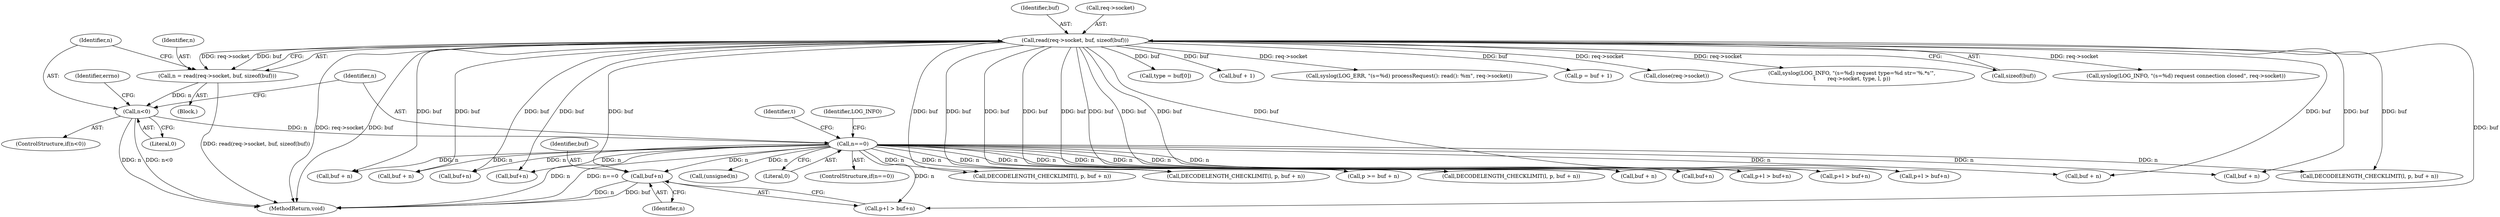 digraph "1_miniupnp_b238cade9a173c6f751a34acf8ccff838a62aa47@del" {
"1000772" [label="(Call,buf+n)"];
"1000141" [label="(Call,read(req->socket, buf, sizeof(buf)))"];
"1000174" [label="(Call,n==0)"];
"1000149" [label="(Call,n<0)"];
"1000139" [label="(Call,n = read(req->socket, buf, sizeof(buf)))"];
"1000895" [label="(Call,DECODELENGTH_CHECKLIMIT(l, p, buf + n))"];
"1000772" [label="(Call,buf+n)"];
"1000149" [label="(Call,n<0)"];
"1000145" [label="(Identifier,buf)"];
"1000173" [label="(ControlStructure,if(n==0))"];
"1000828" [label="(Call,DECODELENGTH_CHECKLIMIT(l, p, buf + n))"];
"1000176" [label="(Literal,0)"];
"1000218" [label="(Call,(unsigned)n)"];
"1000202" [label="(Call,buf + n)"];
"1000774" [label="(Identifier,n)"];
"1000768" [label="(Call,p+l > buf+n)"];
"1000189" [label="(Call,type = buf[0])"];
"1000150" [label="(Identifier,n)"];
"1000199" [label="(Call,DECODELENGTH_CHECKLIMIT(l, p, buf + n))"];
"1000175" [label="(Identifier,n)"];
"1000902" [label="(Call,p+l > buf+n)"];
"1000196" [label="(Call,buf + 1)"];
"1000140" [label="(Identifier,n)"];
"1000151" [label="(Literal,0)"];
"1000156" [label="(Identifier,errno)"];
"1000166" [label="(Call,syslog(LOG_ERR, \"(s=%d) processRequest(): read(): %m\", req->socket))"];
"1000898" [label="(Call,buf + n)"];
"1000753" [label="(Call,buf + n)"];
"1000116" [label="(Block,)"];
"1000186" [label="(Identifier,t)"];
"1000141" [label="(Call,read(req->socket, buf, sizeof(buf)))"];
"1000142" [label="(Call,req->socket)"];
"1000835" [label="(Call,p+l > buf+n)"];
"1000194" [label="(Call,p = buf + 1)"];
"1000839" [label="(Call,buf+n)"];
"1001125" [label="(Call,close(req->socket))"];
"1000244" [label="(Call,syslog(LOG_INFO, \"(s=%d) request type=%d str='%.*s'\",\n\t       req->socket, type, l, p))"];
"1001136" [label="(MethodReturn,void)"];
"1000773" [label="(Identifier,buf)"];
"1000831" [label="(Call,buf + n)"];
"1000139" [label="(Call,n = read(req->socket, buf, sizeof(buf)))"];
"1000764" [label="(Call,buf + n)"];
"1000148" [label="(ControlStructure,if(n<0))"];
"1000206" [label="(Call,p+l > buf+n)"];
"1000210" [label="(Call,buf+n)"];
"1000906" [label="(Call,buf+n)"];
"1000761" [label="(Call,DECODELENGTH_CHECKLIMIT(l, p, buf + n))"];
"1000146" [label="(Call,sizeof(buf))"];
"1000751" [label="(Call,p >= buf + n)"];
"1000179" [label="(Identifier,LOG_INFO)"];
"1000174" [label="(Call,n==0)"];
"1000178" [label="(Call,syslog(LOG_INFO, \"(s=%d) request connection closed\", req->socket))"];
"1000772" -> "1000768"  [label="AST: "];
"1000772" -> "1000774"  [label="CFG: "];
"1000773" -> "1000772"  [label="AST: "];
"1000774" -> "1000772"  [label="AST: "];
"1000768" -> "1000772"  [label="CFG: "];
"1000772" -> "1001136"  [label="DDG: buf"];
"1000772" -> "1001136"  [label="DDG: n"];
"1000141" -> "1000772"  [label="DDG: buf"];
"1000174" -> "1000772"  [label="DDG: n"];
"1000141" -> "1000139"  [label="AST: "];
"1000141" -> "1000146"  [label="CFG: "];
"1000142" -> "1000141"  [label="AST: "];
"1000145" -> "1000141"  [label="AST: "];
"1000146" -> "1000141"  [label="AST: "];
"1000139" -> "1000141"  [label="CFG: "];
"1000141" -> "1001136"  [label="DDG: req->socket"];
"1000141" -> "1001136"  [label="DDG: buf"];
"1000141" -> "1000139"  [label="DDG: req->socket"];
"1000141" -> "1000139"  [label="DDG: buf"];
"1000141" -> "1000166"  [label="DDG: req->socket"];
"1000141" -> "1000178"  [label="DDG: req->socket"];
"1000141" -> "1000189"  [label="DDG: buf"];
"1000141" -> "1000194"  [label="DDG: buf"];
"1000141" -> "1000196"  [label="DDG: buf"];
"1000141" -> "1000199"  [label="DDG: buf"];
"1000141" -> "1000202"  [label="DDG: buf"];
"1000141" -> "1000206"  [label="DDG: buf"];
"1000141" -> "1000210"  [label="DDG: buf"];
"1000141" -> "1000244"  [label="DDG: req->socket"];
"1000141" -> "1000751"  [label="DDG: buf"];
"1000141" -> "1000753"  [label="DDG: buf"];
"1000141" -> "1000761"  [label="DDG: buf"];
"1000141" -> "1000764"  [label="DDG: buf"];
"1000141" -> "1000768"  [label="DDG: buf"];
"1000141" -> "1000828"  [label="DDG: buf"];
"1000141" -> "1000831"  [label="DDG: buf"];
"1000141" -> "1000835"  [label="DDG: buf"];
"1000141" -> "1000839"  [label="DDG: buf"];
"1000141" -> "1000895"  [label="DDG: buf"];
"1000141" -> "1000898"  [label="DDG: buf"];
"1000141" -> "1000902"  [label="DDG: buf"];
"1000141" -> "1000906"  [label="DDG: buf"];
"1000141" -> "1001125"  [label="DDG: req->socket"];
"1000174" -> "1000173"  [label="AST: "];
"1000174" -> "1000176"  [label="CFG: "];
"1000175" -> "1000174"  [label="AST: "];
"1000176" -> "1000174"  [label="AST: "];
"1000179" -> "1000174"  [label="CFG: "];
"1000186" -> "1000174"  [label="CFG: "];
"1000174" -> "1001136"  [label="DDG: n==0"];
"1000174" -> "1001136"  [label="DDG: n"];
"1000149" -> "1000174"  [label="DDG: n"];
"1000174" -> "1000199"  [label="DDG: n"];
"1000174" -> "1000202"  [label="DDG: n"];
"1000174" -> "1000206"  [label="DDG: n"];
"1000174" -> "1000210"  [label="DDG: n"];
"1000174" -> "1000218"  [label="DDG: n"];
"1000174" -> "1000751"  [label="DDG: n"];
"1000174" -> "1000753"  [label="DDG: n"];
"1000174" -> "1000761"  [label="DDG: n"];
"1000174" -> "1000764"  [label="DDG: n"];
"1000174" -> "1000768"  [label="DDG: n"];
"1000174" -> "1000828"  [label="DDG: n"];
"1000174" -> "1000831"  [label="DDG: n"];
"1000174" -> "1000835"  [label="DDG: n"];
"1000174" -> "1000839"  [label="DDG: n"];
"1000174" -> "1000895"  [label="DDG: n"];
"1000174" -> "1000898"  [label="DDG: n"];
"1000174" -> "1000902"  [label="DDG: n"];
"1000174" -> "1000906"  [label="DDG: n"];
"1000149" -> "1000148"  [label="AST: "];
"1000149" -> "1000151"  [label="CFG: "];
"1000150" -> "1000149"  [label="AST: "];
"1000151" -> "1000149"  [label="AST: "];
"1000156" -> "1000149"  [label="CFG: "];
"1000175" -> "1000149"  [label="CFG: "];
"1000149" -> "1001136"  [label="DDG: n<0"];
"1000149" -> "1001136"  [label="DDG: n"];
"1000139" -> "1000149"  [label="DDG: n"];
"1000139" -> "1000116"  [label="AST: "];
"1000140" -> "1000139"  [label="AST: "];
"1000150" -> "1000139"  [label="CFG: "];
"1000139" -> "1001136"  [label="DDG: read(req->socket, buf, sizeof(buf))"];
}
